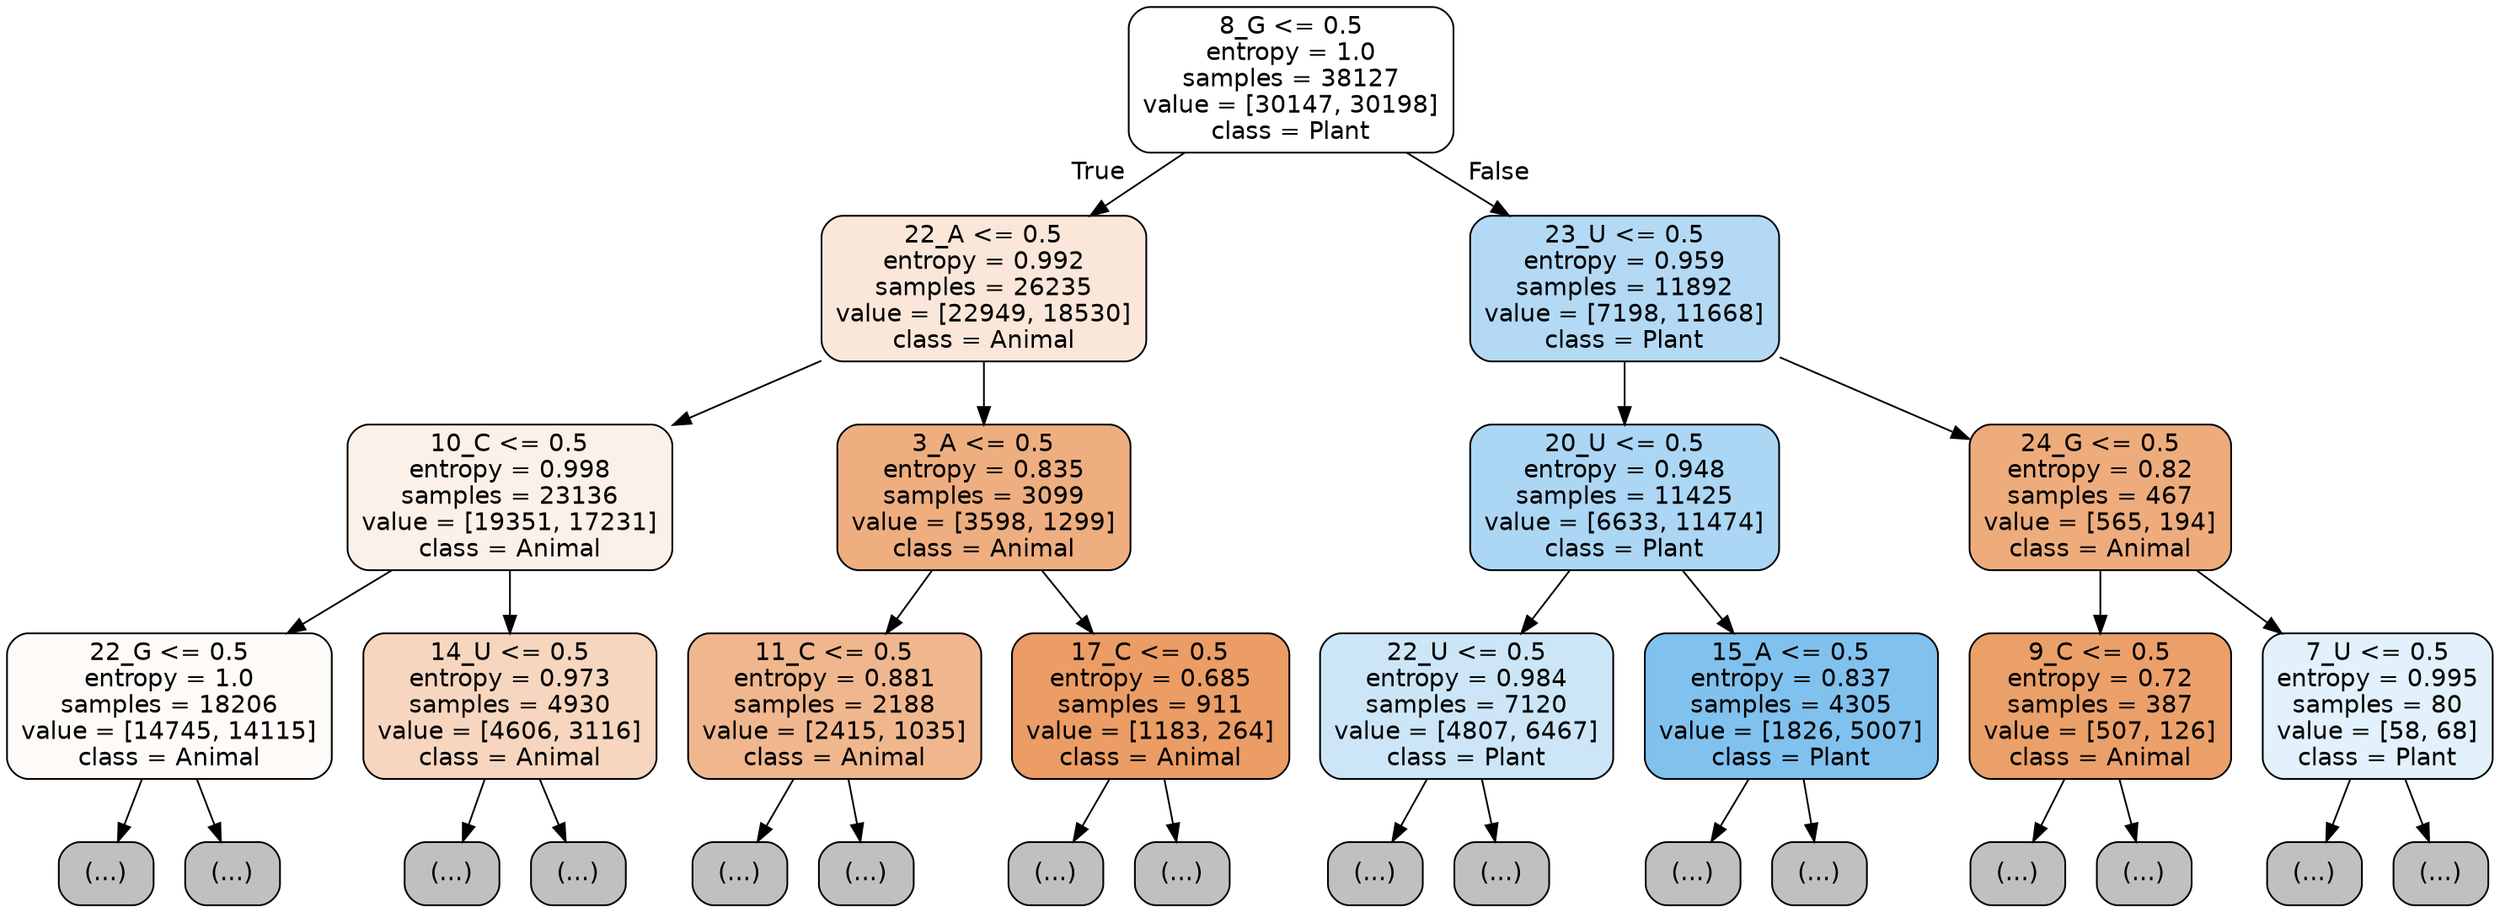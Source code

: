 digraph Tree {
node [shape=box, style="filled, rounded", color="black", fontname="helvetica"] ;
edge [fontname="helvetica"] ;
0 [label="8_G <= 0.5\nentropy = 1.0\nsamples = 38127\nvalue = [30147, 30198]\nclass = Plant", fillcolor="#ffffff"] ;
1 [label="22_A <= 0.5\nentropy = 0.992\nsamples = 26235\nvalue = [22949, 18530]\nclass = Animal", fillcolor="#fae7d9"] ;
0 -> 1 [labeldistance=2.5, labelangle=45, headlabel="True"] ;
2 [label="10_C <= 0.5\nentropy = 0.998\nsamples = 23136\nvalue = [19351, 17231]\nclass = Animal", fillcolor="#fcf1e9"] ;
1 -> 2 ;
3 [label="22_G <= 0.5\nentropy = 1.0\nsamples = 18206\nvalue = [14745, 14115]\nclass = Animal", fillcolor="#fefaf7"] ;
2 -> 3 ;
4 [label="(...)", fillcolor="#C0C0C0"] ;
3 -> 4 ;
7463 [label="(...)", fillcolor="#C0C0C0"] ;
3 -> 7463 ;
8528 [label="14_U <= 0.5\nentropy = 0.973\nsamples = 4930\nvalue = [4606, 3116]\nclass = Animal", fillcolor="#f7d6bf"] ;
2 -> 8528 ;
8529 [label="(...)", fillcolor="#C0C0C0"] ;
8528 -> 8529 ;
10250 [label="(...)", fillcolor="#C0C0C0"] ;
8528 -> 10250 ;
10951 [label="3_A <= 0.5\nentropy = 0.835\nsamples = 3099\nvalue = [3598, 1299]\nclass = Animal", fillcolor="#eeae80"] ;
1 -> 10951 ;
10952 [label="11_C <= 0.5\nentropy = 0.881\nsamples = 2188\nvalue = [2415, 1035]\nclass = Animal", fillcolor="#f0b78e"] ;
10951 -> 10952 ;
10953 [label="(...)", fillcolor="#C0C0C0"] ;
10952 -> 10953 ;
11822 [label="(...)", fillcolor="#C0C0C0"] ;
10952 -> 11822 ;
12059 [label="17_C <= 0.5\nentropy = 0.685\nsamples = 911\nvalue = [1183, 264]\nclass = Animal", fillcolor="#eb9d65"] ;
10951 -> 12059 ;
12060 [label="(...)", fillcolor="#C0C0C0"] ;
12059 -> 12060 ;
12321 [label="(...)", fillcolor="#C0C0C0"] ;
12059 -> 12321 ;
12370 [label="23_U <= 0.5\nentropy = 0.959\nsamples = 11892\nvalue = [7198, 11668]\nclass = Plant", fillcolor="#b3d9f5"] ;
0 -> 12370 [labeldistance=2.5, labelangle=-45, headlabel="False"] ;
12371 [label="20_U <= 0.5\nentropy = 0.948\nsamples = 11425\nvalue = [6633, 11474]\nclass = Plant", fillcolor="#abd6f4"] ;
12370 -> 12371 ;
12372 [label="22_U <= 0.5\nentropy = 0.984\nsamples = 7120\nvalue = [4807, 6467]\nclass = Plant", fillcolor="#cce6f8"] ;
12371 -> 12372 ;
12373 [label="(...)", fillcolor="#C0C0C0"] ;
12372 -> 12373 ;
15282 [label="(...)", fillcolor="#C0C0C0"] ;
12372 -> 15282 ;
15665 [label="15_A <= 0.5\nentropy = 0.837\nsamples = 4305\nvalue = [1826, 5007]\nclass = Plant", fillcolor="#81c1ee"] ;
12371 -> 15665 ;
15666 [label="(...)", fillcolor="#C0C0C0"] ;
15665 -> 15666 ;
16577 [label="(...)", fillcolor="#C0C0C0"] ;
15665 -> 16577 ;
16838 [label="24_G <= 0.5\nentropy = 0.82\nsamples = 467\nvalue = [565, 194]\nclass = Animal", fillcolor="#eeac7d"] ;
12370 -> 16838 ;
16839 [label="9_C <= 0.5\nentropy = 0.72\nsamples = 387\nvalue = [507, 126]\nclass = Animal", fillcolor="#eba06a"] ;
16838 -> 16839 ;
16840 [label="(...)", fillcolor="#C0C0C0"] ;
16839 -> 16840 ;
16981 [label="(...)", fillcolor="#C0C0C0"] ;
16839 -> 16981 ;
16996 [label="7_U <= 0.5\nentropy = 0.995\nsamples = 80\nvalue = [58, 68]\nclass = Plant", fillcolor="#e2f1fb"] ;
16838 -> 16996 ;
16997 [label="(...)", fillcolor="#C0C0C0"] ;
16996 -> 16997 ;
17026 [label="(...)", fillcolor="#C0C0C0"] ;
16996 -> 17026 ;
}